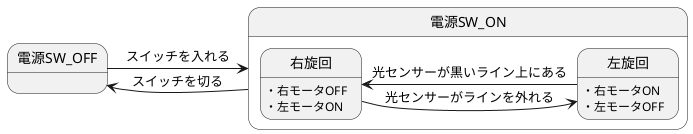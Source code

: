 @startuml 6-5ステートマシン図
state 電源SW_OFF{
}
state 電源SW_ON{
    右旋回 -right-> 左旋回 :光センサーがラインを外れる
    右旋回 <-left- 左旋回 :光センサーが黒いライン上にある
    
    右旋回 :・右モータOFF
    右旋回 :・左モータON

    左旋回 :・右モータON
    左旋回 :・左モータOFF
}

電源SW_OFF -right-> 電源SW_ON :スイッチを入れる
電源SW_OFF <-left- 電源SW_ON :スイッチを切る

@enduml